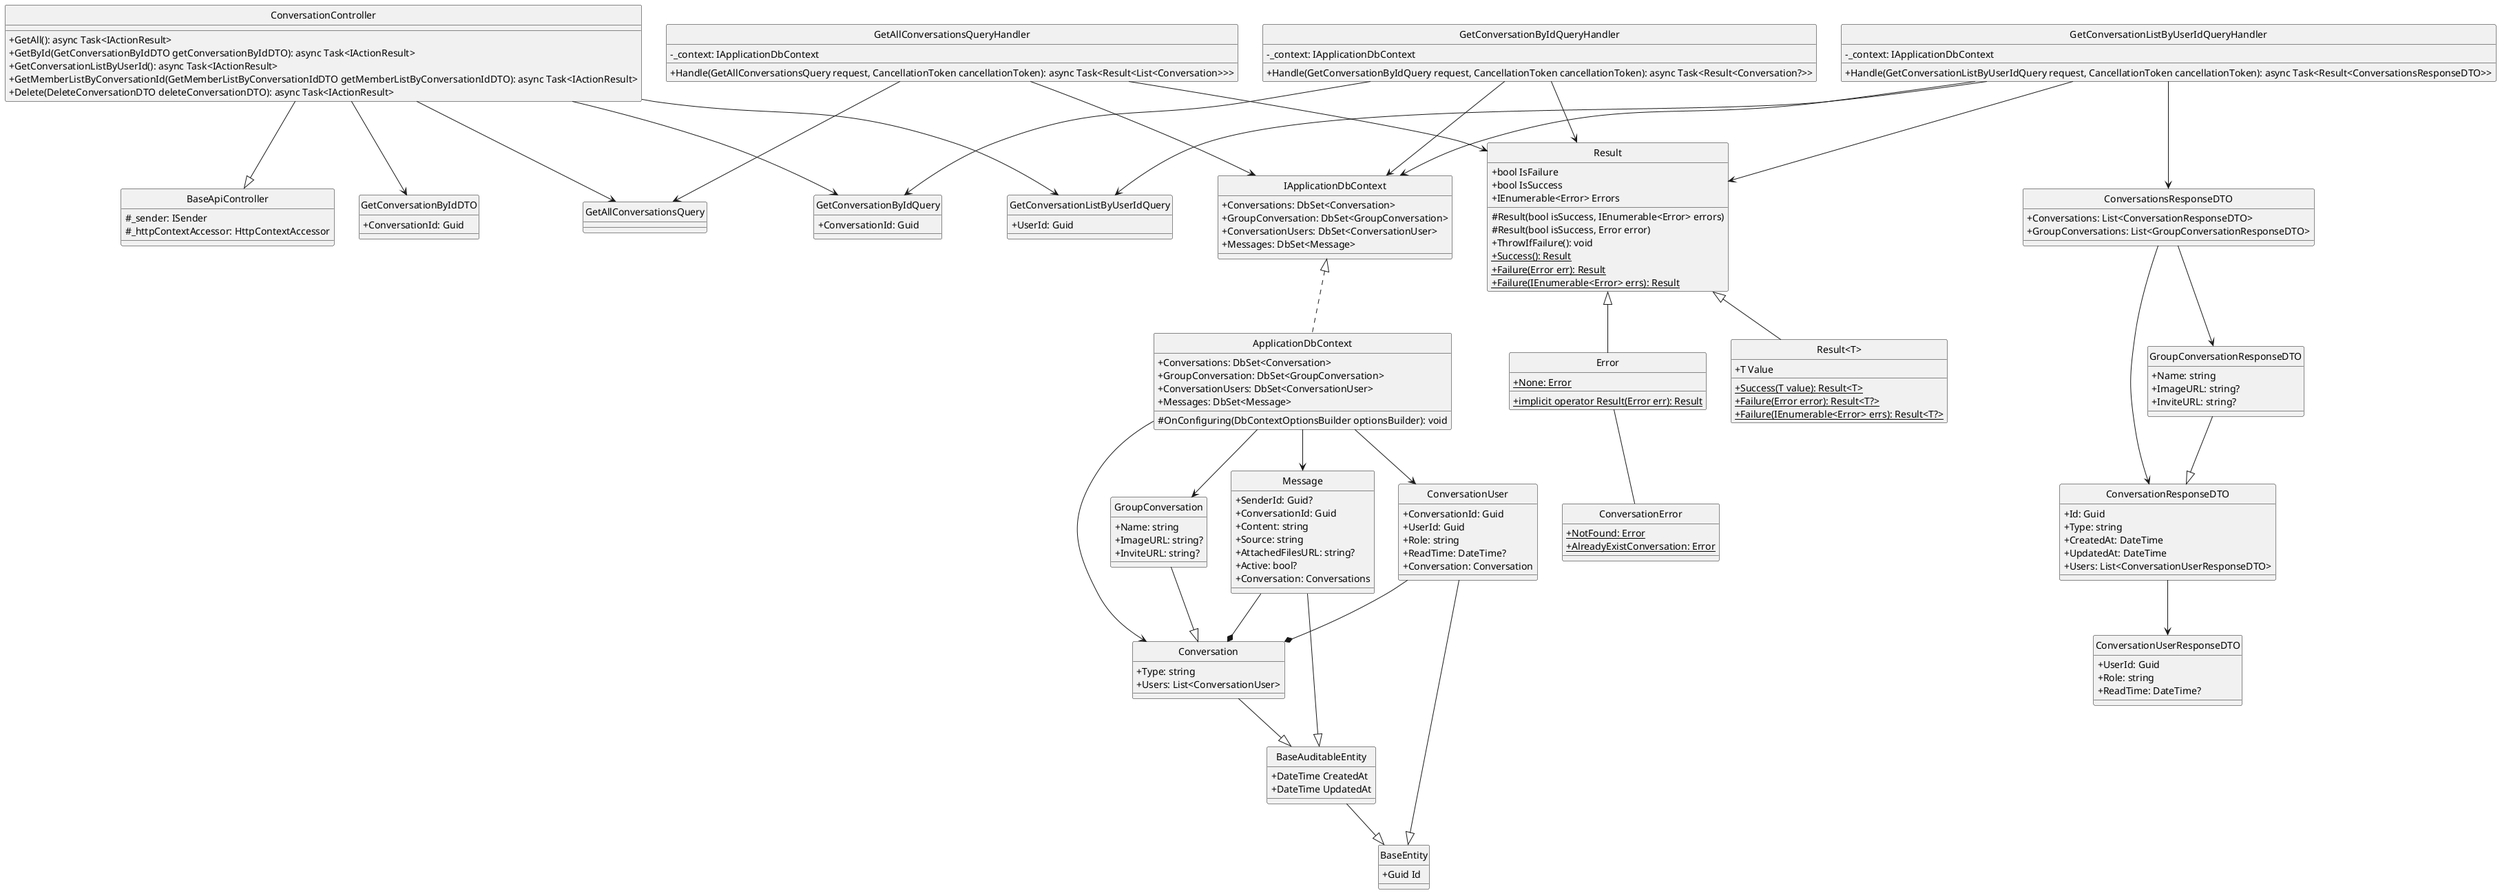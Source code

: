 @startuml 
hide circle
skinparam classAttributeIconSize 0

class BaseApiController {
    #_sender: ISender
    #_httpContextAccessor: HttpContextAccessor
}

class ConversationController {
    +GetAll(): async Task<IActionResult>
    +GetById(GetConversationByIdDTO getConversationByIdDTO): async Task<IActionResult>
    +GetConversationListByUserId(): async Task<IActionResult>
    +GetMemberListByConversationId(GetMemberListByConversationIdDTO getMemberListByConversationIdDTO): async Task<IActionResult>
    +Delete(DeleteConversationDTO deleteConversationDTO): async Task<IActionResult>
}

class GetAllConversationsQuery{

}
class GetAllConversationsQueryHandler {
    -_context: IApplicationDbContext
    +Handle(GetAllConversationsQuery request, CancellationToken cancellationToken): async Task<Result<List<Conversation>>>
}

class GetConversationByIdQuery{
    +ConversationId: Guid
}

class GetConversationByIdQueryHandler{
    -_context: IApplicationDbContext
    +Handle(GetConversationByIdQuery request, CancellationToken cancellationToken): async Task<Result<Conversation?>>
}

class GetConversationListByUserIdQuery{
    +UserId: Guid
}

class GetConversationListByUserIdQueryHandler{
    -_context: IApplicationDbContext
    +Handle(GetConversationListByUserIdQuery request, CancellationToken cancellationToken): async Task<Result<ConversationsResponseDTO>>
}

class IApplicationDbContext {
    +Conversations: DbSet<Conversation>
    +GroupConversation: DbSet<GroupConversation>
    +ConversationUsers: DbSet<ConversationUser>
    +Messages: DbSet<Message>
}

class ApplicationDbContext {
    +Conversations: DbSet<Conversation>
    +GroupConversation: DbSet<GroupConversation>
    +ConversationUsers: DbSet<ConversationUser>
    +Messages: DbSet<Message>
    #OnConfiguring(DbContextOptionsBuilder optionsBuilder): void
}

class Result {
    +bool IsFailure
    +bool IsSuccess
    +IEnumerable<Error> Errors
    #Result(bool isSuccess, IEnumerable<Error> errors)
    #Result(bool isSuccess, Error error)
    +ThrowIfFailure(): void
    {static} +Success(): Result
    {static} +Failure(Error err): Result
    {static} +Failure(IEnumerable<Error> errs): Result
}

class "Result<T>" {
    +T Value
    {static} +Success(T value): Result<T>
    {static} +Failure(Error error): Result<T?>
    {static} +Failure(IEnumerable<Error> errs): Result<T?>
}

class Error {
    {static} +None: Error
    {static} +implicit operator Result(Error err): Result
}

class GetConversationByIdDTO{
    +ConversationId: Guid
}

class ConversationsResponseDTO{
    +Conversations: List<ConversationResponseDTO>
    +GroupConversations: List<GroupConversationResponseDTO>
}

class ConversationResponseDTO{
    +Id: Guid
    +Type: string
    +CreatedAt: DateTime
    +UpdatedAt: DateTime
    +Users: List<ConversationUserResponseDTO>
}

class ConversationUserResponseDTO{
    +UserId: Guid
    +Role: string
    +ReadTime: DateTime?
}

class GroupConversationResponseDTO{
    +Name: string
    +ImageURL: string?
    +InviteURL: string?
}

class ConversationError{
    {static} +NotFound: Error
    {static} +AlreadyExistConversation: Error
}

class BaseEntity {
    +Guid Id
}

class BaseAuditableEntity{
    +DateTime CreatedAt
    +DateTime UpdatedAt
}

class Conversation {
    +Type: string
    +Users: List<ConversationUser>
}

class GroupConversation {
    +Name: string
    +ImageURL: string?
    +InviteURL: string?
}

class ConversationUser {
    +ConversationId: Guid
    +UserId: Guid
    +Role: string
    +ReadTime: DateTime?
    +Conversation: Conversation
}

class Message {
    +SenderId: Guid?
    +ConversationId: Guid
    +Content: string
    +Source: string
    +AttachedFilesURL: string?
    +Active: bool?
    +Conversation: Conversations
}

ConversationController --|> BaseApiController
ConversationController --> GetAllConversationsQuery
ConversationController --> GetConversationByIdQuery
ConversationController --> GetConversationListByUserIdQuery

ConversationController --> GetConversationByIdDTO

GetAllConversationsQueryHandler --> GetAllConversationsQuery
GetAllConversationsQueryHandler --> Result
GetAllConversationsQueryHandler --> IApplicationDbContext

GetConversationByIdQueryHandler --> GetConversationByIdQuery
GetConversationByIdQueryHandler --> Result
GetConversationByIdQueryHandler --> IApplicationDbContext

GetConversationListByUserIdQueryHandler --> GetConversationListByUserIdQuery
GetConversationListByUserIdQueryHandler --> Result
GetConversationListByUserIdQueryHandler --> IApplicationDbContext
GetConversationListByUserIdQueryHandler --> ConversationsResponseDTO

ConversationsResponseDTO --> ConversationResponseDTO
ConversationsResponseDTO --> GroupConversationResponseDTO

ConversationResponseDTO --> ConversationUserResponseDTO
GroupConversationResponseDTO --|> ConversationResponseDTO

IApplicationDbContext <|.. ApplicationDbContext
Result <|-- Error
Result <|-- "Result<T>"
Error -- ConversationError

ApplicationDbContext --> Conversation
ApplicationDbContext --> GroupConversation
ApplicationDbContext --> ConversationUser
ApplicationDbContext --> Message

Conversation --|> BaseAuditableEntity
GroupConversation --|> Conversation
ConversationUser --|> BaseEntity
ConversationUser --* Conversation
Message --|> BaseAuditableEntity
Message --* Conversation
BaseAuditableEntity --|> BaseEntity
@enduml